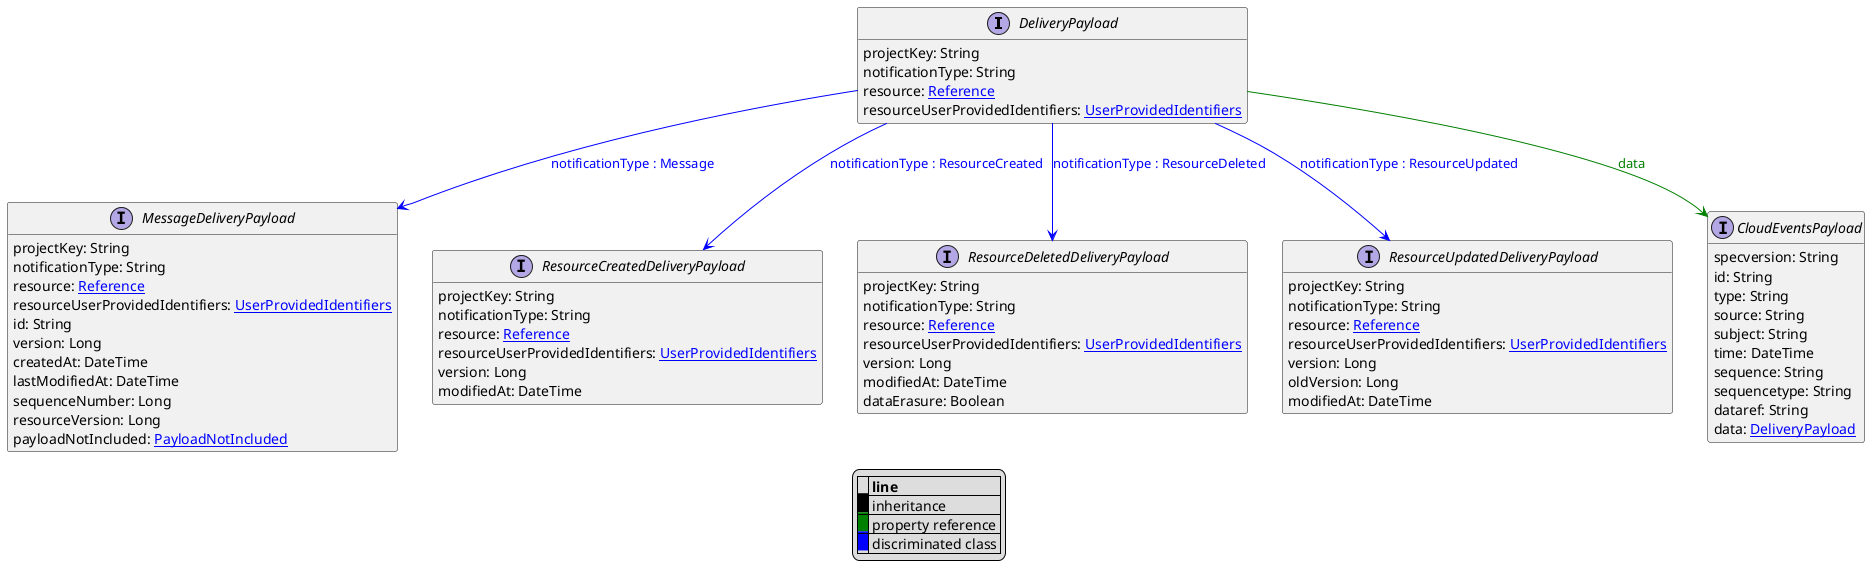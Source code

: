 @startuml

hide empty fields
hide empty methods
legend
|= |= line |
|<back:black>   </back>| inheritance |
|<back:green>   </back>| property reference |
|<back:blue>   </back>| discriminated class |
endlegend
interface DeliveryPayload [[DeliveryPayload.svg]]  {
    projectKey: String
    notificationType: String
    resource: [[Reference.svg Reference]]
    resourceUserProvidedIdentifiers: [[UserProvidedIdentifiers.svg UserProvidedIdentifiers]]
}


interface MessageDeliveryPayload [[MessageDeliveryPayload.svg]]  {
    projectKey: String
    notificationType: String
    resource: [[Reference.svg Reference]]
    resourceUserProvidedIdentifiers: [[UserProvidedIdentifiers.svg UserProvidedIdentifiers]]
    id: String
    version: Long
    createdAt: DateTime
    lastModifiedAt: DateTime
    sequenceNumber: Long
    resourceVersion: Long
    payloadNotIncluded: [[PayloadNotIncluded.svg PayloadNotIncluded]]
}
interface ResourceCreatedDeliveryPayload [[ResourceCreatedDeliveryPayload.svg]]  {
    projectKey: String
    notificationType: String
    resource: [[Reference.svg Reference]]
    resourceUserProvidedIdentifiers: [[UserProvidedIdentifiers.svg UserProvidedIdentifiers]]
    version: Long
    modifiedAt: DateTime
}
interface ResourceDeletedDeliveryPayload [[ResourceDeletedDeliveryPayload.svg]]  {
    projectKey: String
    notificationType: String
    resource: [[Reference.svg Reference]]
    resourceUserProvidedIdentifiers: [[UserProvidedIdentifiers.svg UserProvidedIdentifiers]]
    version: Long
    modifiedAt: DateTime
    dataErasure: Boolean
}
interface ResourceUpdatedDeliveryPayload [[ResourceUpdatedDeliveryPayload.svg]]  {
    projectKey: String
    notificationType: String
    resource: [[Reference.svg Reference]]
    resourceUserProvidedIdentifiers: [[UserProvidedIdentifiers.svg UserProvidedIdentifiers]]
    version: Long
    oldVersion: Long
    modifiedAt: DateTime
}
interface CloudEventsPayload [[CloudEventsPayload.svg]]  {
    specversion: String
    id: String
    type: String
    source: String
    subject: String
    time: DateTime
    sequence: String
    sequencetype: String
    dataref: String
    data: [[DeliveryPayload.svg DeliveryPayload]]
}
DeliveryPayload --> MessageDeliveryPayload #blue;text:blue : "notificationType : Message"
DeliveryPayload --> ResourceCreatedDeliveryPayload #blue;text:blue : "notificationType : ResourceCreated"
DeliveryPayload --> ResourceDeletedDeliveryPayload #blue;text:blue : "notificationType : ResourceDeleted"
DeliveryPayload --> ResourceUpdatedDeliveryPayload #blue;text:blue : "notificationType : ResourceUpdated"
DeliveryPayload --> CloudEventsPayload #green;text:green : "data"
@enduml
